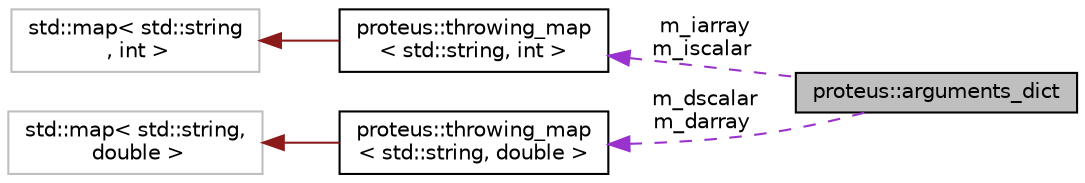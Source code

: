 digraph "proteus::arguments_dict"
{
 // LATEX_PDF_SIZE
  edge [fontname="Helvetica",fontsize="10",labelfontname="Helvetica",labelfontsize="10"];
  node [fontname="Helvetica",fontsize="10",shape=record];
  rankdir="LR";
  Node1 [label="proteus::arguments_dict",height=0.2,width=0.4,color="black", fillcolor="grey75", style="filled", fontcolor="black",tooltip=" "];
  Node2 -> Node1 [dir="back",color="darkorchid3",fontsize="10",style="dashed",label=" m_iarray\nm_iscalar" ,fontname="Helvetica"];
  Node2 [label="proteus::throwing_map\l\< std::string, int \>",height=0.2,width=0.4,color="black", fillcolor="white", style="filled",URL="$da/dab/classproteus_1_1throwing__map.html",tooltip=" "];
  Node3 -> Node2 [dir="back",color="firebrick4",fontsize="10",style="solid",fontname="Helvetica"];
  Node3 [label="std::map\< std::string\l , int  \>",height=0.2,width=0.4,color="grey75", fillcolor="white", style="filled",tooltip=" "];
  Node4 -> Node1 [dir="back",color="darkorchid3",fontsize="10",style="dashed",label=" m_dscalar\nm_darray" ,fontname="Helvetica"];
  Node4 [label="proteus::throwing_map\l\< std::string, double \>",height=0.2,width=0.4,color="black", fillcolor="white", style="filled",URL="$da/dab/classproteus_1_1throwing__map.html",tooltip=" "];
  Node5 -> Node4 [dir="back",color="firebrick4",fontsize="10",style="solid",fontname="Helvetica"];
  Node5 [label="std::map\< std::string,\l double \>",height=0.2,width=0.4,color="grey75", fillcolor="white", style="filled",tooltip=" "];
}
